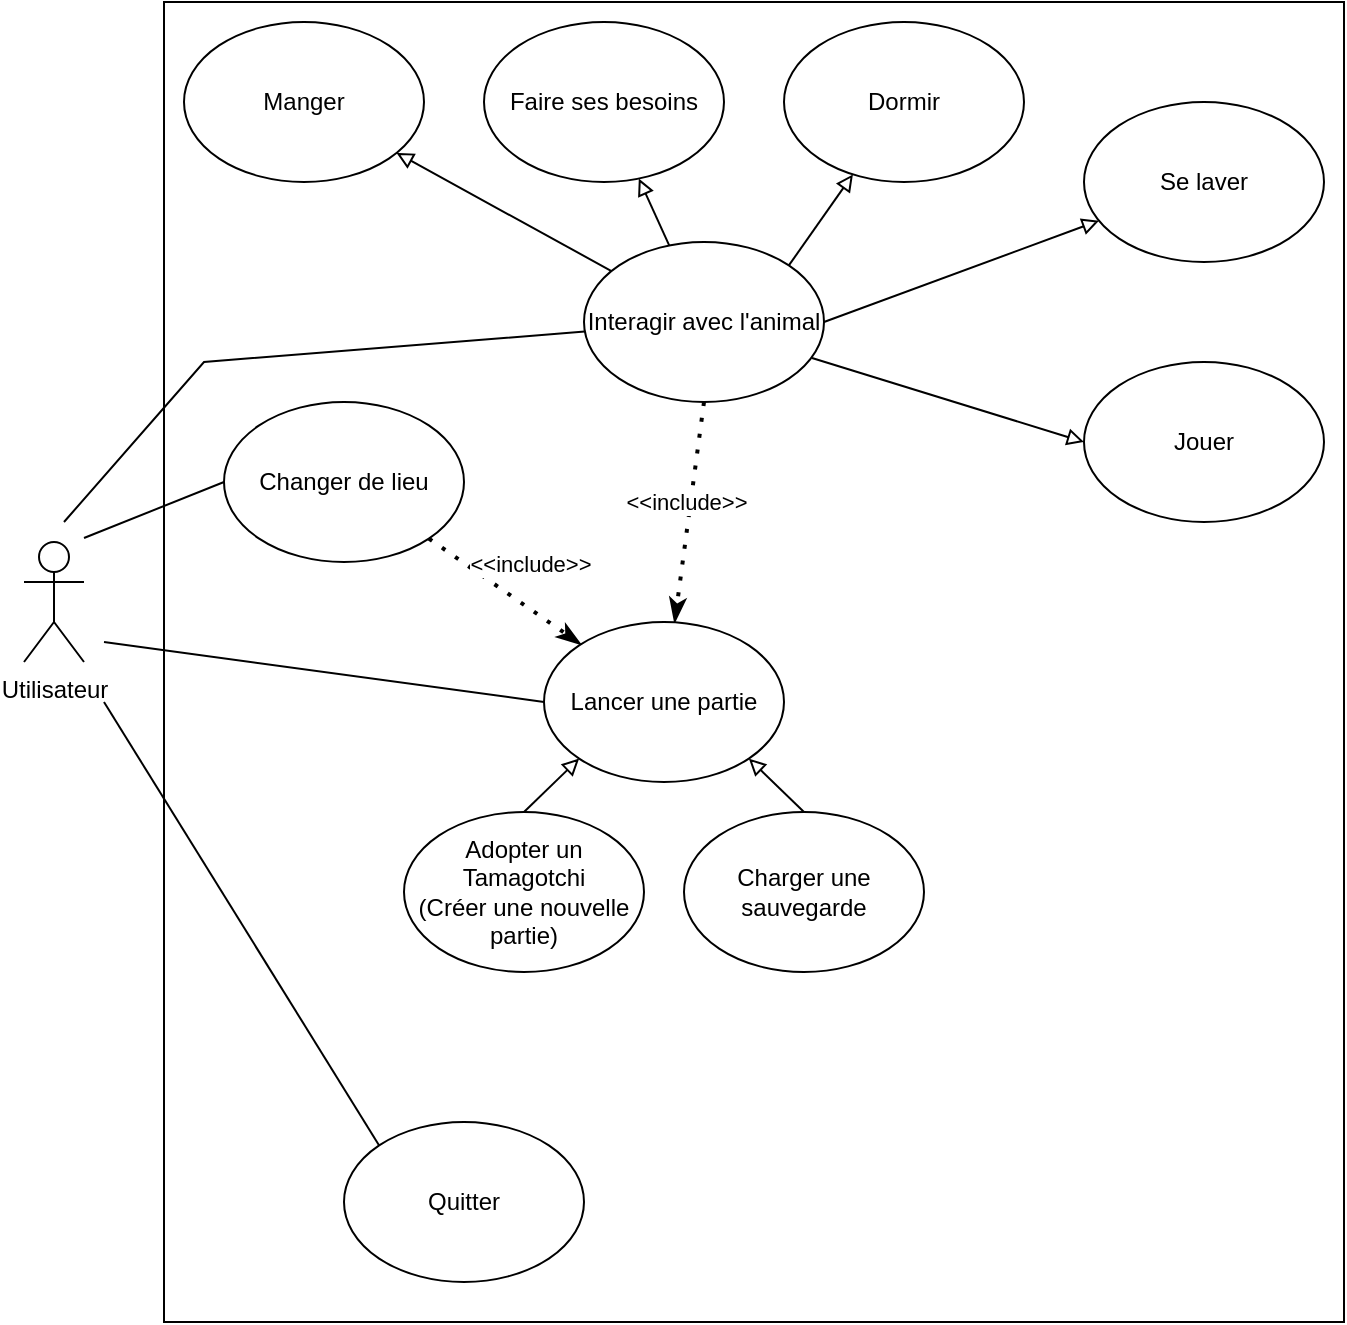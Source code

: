 <mxfile version="15.2.9" type="device"><diagram id="4RWAtIo6eF2H6As8dkNw" name="Page-1"><mxGraphModel dx="1392" dy="764" grid="1" gridSize="10" guides="1" tooltips="1" connect="1" arrows="1" fold="1" page="1" pageScale="1" pageWidth="827" pageHeight="1169" math="0" shadow="0"><root><mxCell id="0"/><mxCell id="1" parent="0"/><mxCell id="j9mvbgPEHr8XH7q1VRJ--3" value="" style="rounded=0;whiteSpace=wrap;html=1;" parent="1" vertex="1"><mxGeometry x="120" y="70" width="590" height="660" as="geometry"/></mxCell><mxCell id="j9mvbgPEHr8XH7q1VRJ--2" value="Utilisateur" style="shape=umlActor;verticalLabelPosition=bottom;verticalAlign=top;html=1;outlineConnect=0;" parent="1" vertex="1"><mxGeometry x="50" y="340" width="30" height="60" as="geometry"/></mxCell><mxCell id="j9mvbgPEHr8XH7q1VRJ--7" value="Changer de lieu" style="ellipse;whiteSpace=wrap;html=1;" parent="1" vertex="1"><mxGeometry x="150" y="270" width="120" height="80" as="geometry"/></mxCell><mxCell id="j9mvbgPEHr8XH7q1VRJ--8" value="Interagir avec l'animal" style="ellipse;whiteSpace=wrap;html=1;" parent="1" vertex="1"><mxGeometry x="330" y="190" width="120" height="80" as="geometry"/></mxCell><mxCell id="j9mvbgPEHr8XH7q1VRJ--9" value="Jouer" style="ellipse;whiteSpace=wrap;html=1;" parent="1" vertex="1"><mxGeometry x="580" y="250" width="120" height="80" as="geometry"/></mxCell><mxCell id="j9mvbgPEHr8XH7q1VRJ--10" value="Manger" style="ellipse;whiteSpace=wrap;html=1;" parent="1" vertex="1"><mxGeometry x="130" y="80" width="120" height="80" as="geometry"/></mxCell><mxCell id="j9mvbgPEHr8XH7q1VRJ--11" value="Dormir" style="ellipse;whiteSpace=wrap;html=1;" parent="1" vertex="1"><mxGeometry x="430" y="80" width="120" height="80" as="geometry"/></mxCell><mxCell id="j9mvbgPEHr8XH7q1VRJ--12" value="Se laver" style="ellipse;whiteSpace=wrap;html=1;" parent="1" vertex="1"><mxGeometry x="580" y="120" width="120" height="80" as="geometry"/></mxCell><mxCell id="j9mvbgPEHr8XH7q1VRJ--13" value="Faire ses besoins" style="ellipse;whiteSpace=wrap;html=1;" parent="1" vertex="1"><mxGeometry x="280" y="80" width="120" height="80" as="geometry"/></mxCell><mxCell id="j9mvbgPEHr8XH7q1VRJ--21" value="" style="endArrow=block;html=1;entryX=0;entryY=0.5;entryDx=0;entryDy=0;endFill=0;exitX=0.95;exitY=0.725;exitDx=0;exitDy=0;exitPerimeter=0;" parent="1" source="j9mvbgPEHr8XH7q1VRJ--8" target="j9mvbgPEHr8XH7q1VRJ--9" edge="1"><mxGeometry width="50" height="50" relative="1" as="geometry"><mxPoint x="470" y="330" as="sourcePoint"/><mxPoint x="520" y="280" as="targetPoint"/></mxGeometry></mxCell><mxCell id="j9mvbgPEHr8XH7q1VRJ--23" value="Charger une sauvegarde" style="ellipse;whiteSpace=wrap;html=1;" parent="1" vertex="1"><mxGeometry x="380" y="475" width="120" height="80" as="geometry"/></mxCell><mxCell id="j9mvbgPEHr8XH7q1VRJ--24" value="&lt;div&gt;Adopter un Tamagotchi&lt;/div&gt;&lt;div&gt;(Créer une nouvelle partie)&lt;br&gt;&lt;/div&gt;" style="ellipse;whiteSpace=wrap;html=1;" parent="1" vertex="1"><mxGeometry x="240" y="475" width="120" height="80" as="geometry"/></mxCell><mxCell id="j9mvbgPEHr8XH7q1VRJ--25" value="Quitter" style="ellipse;whiteSpace=wrap;html=1;" parent="1" vertex="1"><mxGeometry x="210" y="630" width="120" height="80" as="geometry"/></mxCell><mxCell id="j9mvbgPEHr8XH7q1VRJ--26" value="" style="endArrow=block;html=1;endFill=0;" parent="1" source="j9mvbgPEHr8XH7q1VRJ--8" target="j9mvbgPEHr8XH7q1VRJ--10" edge="1"><mxGeometry width="50" height="50" relative="1" as="geometry"><mxPoint x="330" y="480" as="sourcePoint"/><mxPoint x="380" y="430" as="targetPoint"/></mxGeometry></mxCell><mxCell id="j9mvbgPEHr8XH7q1VRJ--27" value="" style="endArrow=block;html=1;endFill=0;" parent="1" source="j9mvbgPEHr8XH7q1VRJ--8" target="j9mvbgPEHr8XH7q1VRJ--13" edge="1"><mxGeometry width="50" height="50" relative="1" as="geometry"><mxPoint x="400" y="210" as="sourcePoint"/><mxPoint x="380" y="430" as="targetPoint"/></mxGeometry></mxCell><mxCell id="j9mvbgPEHr8XH7q1VRJ--28" value="" style="endArrow=block;html=1;endFill=0;exitX=1;exitY=0;exitDx=0;exitDy=0;" parent="1" source="j9mvbgPEHr8XH7q1VRJ--8" target="j9mvbgPEHr8XH7q1VRJ--11" edge="1"><mxGeometry width="50" height="50" relative="1" as="geometry"><mxPoint x="330" y="480" as="sourcePoint"/><mxPoint x="380" y="430" as="targetPoint"/></mxGeometry></mxCell><mxCell id="j9mvbgPEHr8XH7q1VRJ--29" value="" style="endArrow=block;html=1;exitX=1;exitY=0.5;exitDx=0;exitDy=0;endFill=0;" parent="1" source="j9mvbgPEHr8XH7q1VRJ--8" target="j9mvbgPEHr8XH7q1VRJ--12" edge="1"><mxGeometry width="50" height="50" relative="1" as="geometry"><mxPoint x="330" y="480" as="sourcePoint"/><mxPoint x="380" y="430" as="targetPoint"/></mxGeometry></mxCell><mxCell id="j9mvbgPEHr8XH7q1VRJ--33" value="" style="endArrow=none;html=1;entryX=0;entryY=0;entryDx=0;entryDy=0;" parent="1" target="j9mvbgPEHr8XH7q1VRJ--25" edge="1"><mxGeometry width="50" height="50" relative="1" as="geometry"><mxPoint x="90" y="420" as="sourcePoint"/><mxPoint x="380" y="430" as="targetPoint"/><Array as="points"/></mxGeometry></mxCell><mxCell id="mZH_ssPj5okv719b2F58-13" value="" style="endArrow=none;html=1;entryX=0;entryY=0.5;entryDx=0;entryDy=0;" edge="1" parent="1" target="j9mvbgPEHr8XH7q1VRJ--7"><mxGeometry width="50" height="50" relative="1" as="geometry"><mxPoint x="80" y="338" as="sourcePoint"/><mxPoint x="440" y="440" as="targetPoint"/><Array as="points"/></mxGeometry></mxCell><mxCell id="mZH_ssPj5okv719b2F58-14" value="" style="endArrow=none;html=1;strokeWidth=1;rounded=0;" edge="1" parent="1" target="j9mvbgPEHr8XH7q1VRJ--8"><mxGeometry width="50" height="50" relative="1" as="geometry"><mxPoint x="70" y="330" as="sourcePoint"/><mxPoint x="440" y="440" as="targetPoint"/><Array as="points"><mxPoint x="140" y="250"/></Array></mxGeometry></mxCell><mxCell id="mZH_ssPj5okv719b2F58-15" value="" style="endArrow=classicThin;dashed=1;html=1;dashPattern=1 3;strokeWidth=2;exitX=0.5;exitY=1;exitDx=0;exitDy=0;endFill=1;" edge="1" parent="1" source="j9mvbgPEHr8XH7q1VRJ--8" target="mZH_ssPj5okv719b2F58-21"><mxGeometry width="50" height="50" relative="1" as="geometry"><mxPoint x="390" y="490" as="sourcePoint"/><mxPoint x="400" y="360" as="targetPoint"/></mxGeometry></mxCell><mxCell id="mZH_ssPj5okv719b2F58-16" value="&amp;lt;&amp;lt;include&amp;gt;&amp;gt;" style="edgeLabel;html=1;align=center;verticalAlign=middle;resizable=0;points=[];" vertex="1" connectable="0" parent="mZH_ssPj5okv719b2F58-15"><mxGeometry x="0.325" relative="1" as="geometry"><mxPoint y="-23" as="offset"/></mxGeometry></mxCell><mxCell id="mZH_ssPj5okv719b2F58-17" value="" style="endArrow=classicThin;dashed=1;html=1;dashPattern=1 3;strokeWidth=2;exitX=1;exitY=1;exitDx=0;exitDy=0;endFill=1;" edge="1" parent="1" source="j9mvbgPEHr8XH7q1VRJ--7" target="mZH_ssPj5okv719b2F58-21"><mxGeometry width="50" height="50" relative="1" as="geometry"><mxPoint x="410" y="290" as="sourcePoint"/><mxPoint x="310" y="360" as="targetPoint"/></mxGeometry></mxCell><mxCell id="mZH_ssPj5okv719b2F58-18" value="&amp;lt;&amp;lt;include&amp;gt;&amp;gt;" style="edgeLabel;html=1;align=center;verticalAlign=middle;resizable=0;points=[];" vertex="1" connectable="0" parent="mZH_ssPj5okv719b2F58-17"><mxGeometry x="0.325" relative="1" as="geometry"><mxPoint y="-23" as="offset"/></mxGeometry></mxCell><mxCell id="mZH_ssPj5okv719b2F58-21" value="Lancer une partie" style="ellipse;whiteSpace=wrap;html=1;" vertex="1" parent="1"><mxGeometry x="310" y="380" width="120" height="80" as="geometry"/></mxCell><mxCell id="mZH_ssPj5okv719b2F58-22" value="" style="endArrow=none;html=1;exitX=0;exitY=0.5;exitDx=0;exitDy=0;" edge="1" parent="1" source="mZH_ssPj5okv719b2F58-21"><mxGeometry width="50" height="50" relative="1" as="geometry"><mxPoint x="390" y="420" as="sourcePoint"/><mxPoint x="90" y="390" as="targetPoint"/><Array as="points"/></mxGeometry></mxCell><mxCell id="mZH_ssPj5okv719b2F58-24" value="" style="endArrow=block;html=1;exitX=0.5;exitY=0;exitDx=0;exitDy=0;entryX=0;entryY=1;entryDx=0;entryDy=0;endFill=0;" edge="1" parent="1" source="j9mvbgPEHr8XH7q1VRJ--24" target="mZH_ssPj5okv719b2F58-21"><mxGeometry width="50" height="50" relative="1" as="geometry"><mxPoint x="390" y="420" as="sourcePoint"/><mxPoint x="440" y="370" as="targetPoint"/><Array as="points"/></mxGeometry></mxCell><mxCell id="mZH_ssPj5okv719b2F58-25" value="" style="endArrow=block;html=1;exitX=0.5;exitY=0;exitDx=0;exitDy=0;entryX=1;entryY=1;entryDx=0;entryDy=0;endFill=0;" edge="1" parent="1" source="j9mvbgPEHr8XH7q1VRJ--23" target="mZH_ssPj5okv719b2F58-21"><mxGeometry width="50" height="50" relative="1" as="geometry"><mxPoint x="390" y="420" as="sourcePoint"/><mxPoint x="440" y="370" as="targetPoint"/><Array as="points"/></mxGeometry></mxCell></root></mxGraphModel></diagram></mxfile>